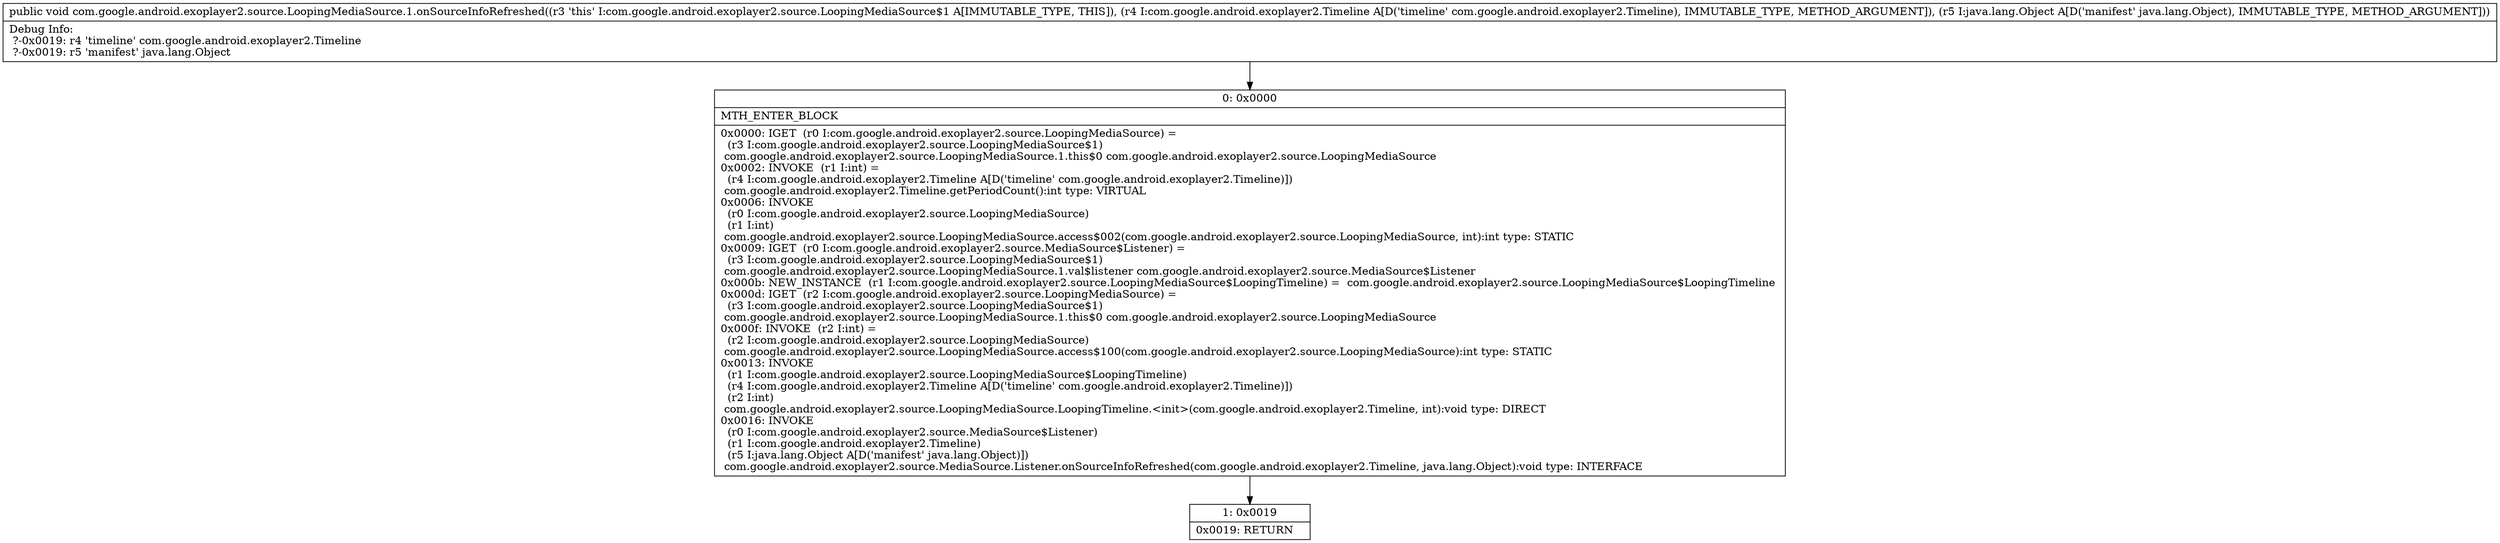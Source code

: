 digraph "CFG forcom.google.android.exoplayer2.source.LoopingMediaSource.1.onSourceInfoRefreshed(Lcom\/google\/android\/exoplayer2\/Timeline;Ljava\/lang\/Object;)V" {
Node_0 [shape=record,label="{0\:\ 0x0000|MTH_ENTER_BLOCK\l|0x0000: IGET  (r0 I:com.google.android.exoplayer2.source.LoopingMediaSource) = \l  (r3 I:com.google.android.exoplayer2.source.LoopingMediaSource$1)\l com.google.android.exoplayer2.source.LoopingMediaSource.1.this$0 com.google.android.exoplayer2.source.LoopingMediaSource \l0x0002: INVOKE  (r1 I:int) = \l  (r4 I:com.google.android.exoplayer2.Timeline A[D('timeline' com.google.android.exoplayer2.Timeline)])\l com.google.android.exoplayer2.Timeline.getPeriodCount():int type: VIRTUAL \l0x0006: INVOKE  \l  (r0 I:com.google.android.exoplayer2.source.LoopingMediaSource)\l  (r1 I:int)\l com.google.android.exoplayer2.source.LoopingMediaSource.access$002(com.google.android.exoplayer2.source.LoopingMediaSource, int):int type: STATIC \l0x0009: IGET  (r0 I:com.google.android.exoplayer2.source.MediaSource$Listener) = \l  (r3 I:com.google.android.exoplayer2.source.LoopingMediaSource$1)\l com.google.android.exoplayer2.source.LoopingMediaSource.1.val$listener com.google.android.exoplayer2.source.MediaSource$Listener \l0x000b: NEW_INSTANCE  (r1 I:com.google.android.exoplayer2.source.LoopingMediaSource$LoopingTimeline) =  com.google.android.exoplayer2.source.LoopingMediaSource$LoopingTimeline \l0x000d: IGET  (r2 I:com.google.android.exoplayer2.source.LoopingMediaSource) = \l  (r3 I:com.google.android.exoplayer2.source.LoopingMediaSource$1)\l com.google.android.exoplayer2.source.LoopingMediaSource.1.this$0 com.google.android.exoplayer2.source.LoopingMediaSource \l0x000f: INVOKE  (r2 I:int) = \l  (r2 I:com.google.android.exoplayer2.source.LoopingMediaSource)\l com.google.android.exoplayer2.source.LoopingMediaSource.access$100(com.google.android.exoplayer2.source.LoopingMediaSource):int type: STATIC \l0x0013: INVOKE  \l  (r1 I:com.google.android.exoplayer2.source.LoopingMediaSource$LoopingTimeline)\l  (r4 I:com.google.android.exoplayer2.Timeline A[D('timeline' com.google.android.exoplayer2.Timeline)])\l  (r2 I:int)\l com.google.android.exoplayer2.source.LoopingMediaSource.LoopingTimeline.\<init\>(com.google.android.exoplayer2.Timeline, int):void type: DIRECT \l0x0016: INVOKE  \l  (r0 I:com.google.android.exoplayer2.source.MediaSource$Listener)\l  (r1 I:com.google.android.exoplayer2.Timeline)\l  (r5 I:java.lang.Object A[D('manifest' java.lang.Object)])\l com.google.android.exoplayer2.source.MediaSource.Listener.onSourceInfoRefreshed(com.google.android.exoplayer2.Timeline, java.lang.Object):void type: INTERFACE \l}"];
Node_1 [shape=record,label="{1\:\ 0x0019|0x0019: RETURN   \l}"];
MethodNode[shape=record,label="{public void com.google.android.exoplayer2.source.LoopingMediaSource.1.onSourceInfoRefreshed((r3 'this' I:com.google.android.exoplayer2.source.LoopingMediaSource$1 A[IMMUTABLE_TYPE, THIS]), (r4 I:com.google.android.exoplayer2.Timeline A[D('timeline' com.google.android.exoplayer2.Timeline), IMMUTABLE_TYPE, METHOD_ARGUMENT]), (r5 I:java.lang.Object A[D('manifest' java.lang.Object), IMMUTABLE_TYPE, METHOD_ARGUMENT]))  | Debug Info:\l  ?\-0x0019: r4 'timeline' com.google.android.exoplayer2.Timeline\l  ?\-0x0019: r5 'manifest' java.lang.Object\l}"];
MethodNode -> Node_0;
Node_0 -> Node_1;
}


